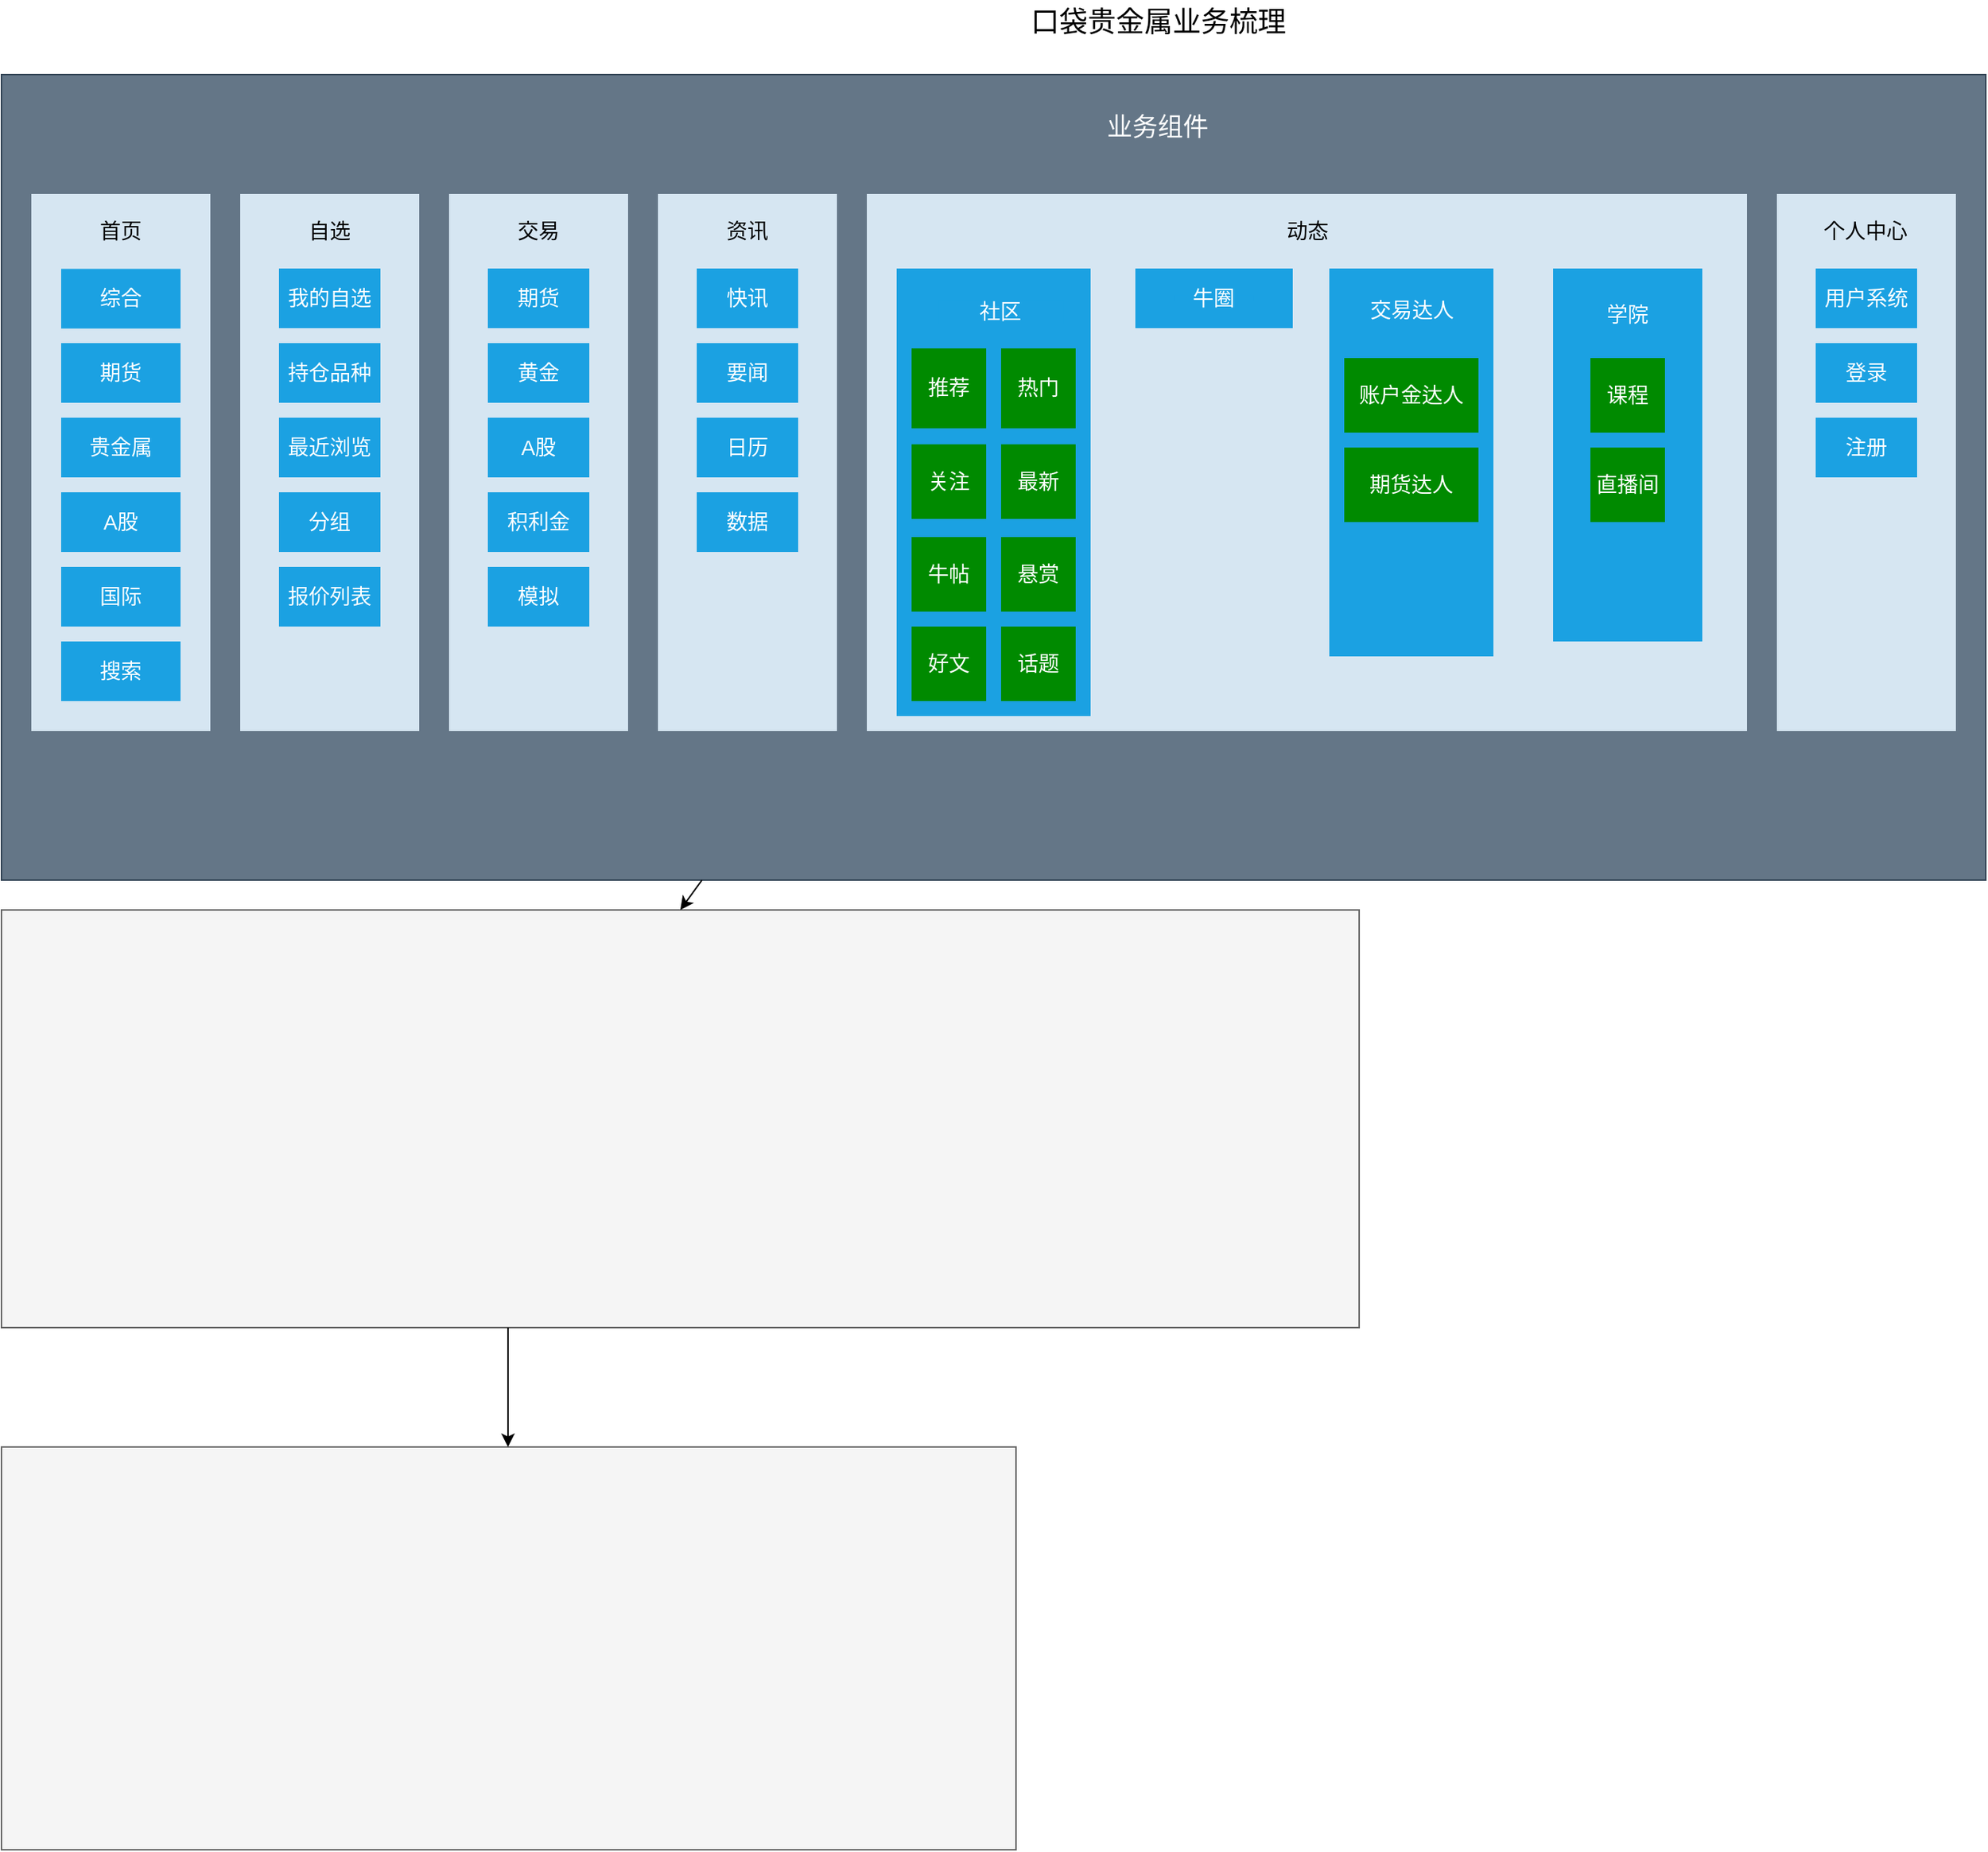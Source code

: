 <mxfile version="17.4.0" type="github">
  <diagram id="31p98_oL__xW8jrO6pc7" name="第 1 页">
    <mxGraphModel dx="1859" dy="921" grid="1" gridSize="10" guides="1" tooltips="1" connect="1" arrows="1" fold="1" page="1" pageScale="1" pageWidth="827" pageHeight="1169" math="0" shadow="0">
      <root>
        <mxCell id="0" />
        <mxCell id="1" parent="0" />
        <mxCell id="XOXXFUQoiVnGKIvhB3Gf-1" value="" style="rounded=0;whiteSpace=wrap;html=1;fillColor=#647687;strokeColor=#314354;fontColor=#ffffff;" vertex="1" parent="1">
          <mxGeometry x="80" y="80" width="1330" height="540" as="geometry" />
        </mxCell>
        <mxCell id="XOXXFUQoiVnGKIvhB3Gf-2" value="" style="rounded=0;whiteSpace=wrap;html=1;fillColor=#f5f5f5;strokeColor=#666666;fontColor=#333333;" vertex="1" parent="1">
          <mxGeometry x="80" y="640" width="910" height="280" as="geometry" />
        </mxCell>
        <mxCell id="XOXXFUQoiVnGKIvhB3Gf-3" value="" style="rounded=0;whiteSpace=wrap;html=1;fillColor=#f5f5f5;strokeColor=#666666;fontColor=#333333;" vertex="1" parent="1">
          <mxGeometry x="80" y="1000" width="680" height="270" as="geometry" />
        </mxCell>
        <mxCell id="XOXXFUQoiVnGKIvhB3Gf-4" style="edgeStyle=orthogonalEdgeStyle;rounded=0;orthogonalLoop=1;jettySize=auto;html=1;exitX=0.5;exitY=1;exitDx=0;exitDy=0;" edge="1" parent="1" source="XOXXFUQoiVnGKIvhB3Gf-1" target="XOXXFUQoiVnGKIvhB3Gf-1">
          <mxGeometry relative="1" as="geometry" />
        </mxCell>
        <mxCell id="XOXXFUQoiVnGKIvhB3Gf-5" value="" style="endArrow=classic;html=1;rounded=0;entryX=0.5;entryY=0;entryDx=0;entryDy=0;" edge="1" parent="1" source="XOXXFUQoiVnGKIvhB3Gf-1" target="XOXXFUQoiVnGKIvhB3Gf-2">
          <mxGeometry width="50" height="50" relative="1" as="geometry">
            <mxPoint x="390" y="420" as="sourcePoint" />
            <mxPoint x="420" y="630" as="targetPoint" />
          </mxGeometry>
        </mxCell>
        <mxCell id="XOXXFUQoiVnGKIvhB3Gf-6" value="" style="endArrow=classic;html=1;rounded=0;entryX=0.5;entryY=0;entryDx=0;entryDy=0;" edge="1" parent="1">
          <mxGeometry width="50" height="50" relative="1" as="geometry">
            <mxPoint x="419.5" y="920" as="sourcePoint" />
            <mxPoint x="419.5" y="1000" as="targetPoint" />
          </mxGeometry>
        </mxCell>
        <mxCell id="XOXXFUQoiVnGKIvhB3Gf-7" value="&lt;font style=&quot;font-size: 19px&quot;&gt;口袋贵金属业务梳理&lt;/font&gt;" style="text;html=1;strokeColor=none;fillColor=none;align=center;verticalAlign=middle;whiteSpace=wrap;rounded=0;" vertex="1" parent="1">
          <mxGeometry x="732.5" y="30" width="245" height="30" as="geometry" />
        </mxCell>
        <mxCell id="XOXXFUQoiVnGKIvhB3Gf-8" value="&lt;font style=&quot;font-size: 17px&quot;&gt;业务组件&lt;/font&gt;" style="text;html=1;strokeColor=none;fillColor=none;align=center;verticalAlign=middle;whiteSpace=wrap;rounded=0;fontSize=19;fontColor=#FFFFFF;" vertex="1" parent="1">
          <mxGeometry x="790" y="100" width="130" height="30" as="geometry" />
        </mxCell>
        <mxCell id="XOXXFUQoiVnGKIvhB3Gf-31" value="" style="group" vertex="1" connectable="0" parent="1">
          <mxGeometry x="100" y="160" width="100" height="360" as="geometry" />
        </mxCell>
        <mxCell id="XOXXFUQoiVnGKIvhB3Gf-9" value="" style="rounded=0;whiteSpace=wrap;html=1;fontSize=17;fontColor=#333333;fillColor=#D6E6F2;strokeColor=none;" vertex="1" parent="XOXXFUQoiVnGKIvhB3Gf-31">
          <mxGeometry width="120" height="360.0" as="geometry" />
        </mxCell>
        <mxCell id="XOXXFUQoiVnGKIvhB3Gf-10" value="&lt;font style=&quot;font-size: 14px&quot;&gt;首页&lt;/font&gt;" style="text;html=1;strokeColor=none;fillColor=none;align=center;verticalAlign=middle;whiteSpace=wrap;rounded=0;fontSize=17;fontColor=#000000;" vertex="1" parent="XOXXFUQoiVnGKIvhB3Gf-31">
          <mxGeometry x="45" y="10" width="30" height="30" as="geometry" />
        </mxCell>
        <mxCell id="XOXXFUQoiVnGKIvhB3Gf-163" value="综合" style="text;html=1;strokeColor=none;fillColor=#1ba1e2;align=center;verticalAlign=middle;whiteSpace=wrap;rounded=0;glass=0;fontSize=14;fontColor=#ffffff;" vertex="1" parent="XOXXFUQoiVnGKIvhB3Gf-31">
          <mxGeometry x="20" y="50.233" width="80" height="40" as="geometry" />
        </mxCell>
        <mxCell id="XOXXFUQoiVnGKIvhB3Gf-165" value="期货" style="text;html=1;strokeColor=none;fillColor=#1ba1e2;align=center;verticalAlign=middle;whiteSpace=wrap;rounded=0;glass=0;fontSize=14;fontColor=#ffffff;" vertex="1" parent="XOXXFUQoiVnGKIvhB3Gf-31">
          <mxGeometry x="20" y="100" width="80" height="40" as="geometry" />
        </mxCell>
        <mxCell id="XOXXFUQoiVnGKIvhB3Gf-167" value="贵金属" style="text;html=1;strokeColor=none;fillColor=#1ba1e2;align=center;verticalAlign=middle;whiteSpace=wrap;rounded=0;glass=0;fontSize=14;fontColor=#ffffff;" vertex="1" parent="XOXXFUQoiVnGKIvhB3Gf-31">
          <mxGeometry x="20" y="150" width="80" height="40" as="geometry" />
        </mxCell>
        <mxCell id="XOXXFUQoiVnGKIvhB3Gf-168" value="A股" style="text;html=1;strokeColor=none;fillColor=#1ba1e2;align=center;verticalAlign=middle;whiteSpace=wrap;rounded=0;glass=0;fontSize=14;fontColor=#ffffff;" vertex="1" parent="XOXXFUQoiVnGKIvhB3Gf-31">
          <mxGeometry x="20" y="200" width="80" height="40" as="geometry" />
        </mxCell>
        <mxCell id="XOXXFUQoiVnGKIvhB3Gf-169" value="国际" style="text;html=1;strokeColor=none;fillColor=#1ba1e2;align=center;verticalAlign=middle;whiteSpace=wrap;rounded=0;glass=0;fontSize=14;fontColor=#ffffff;" vertex="1" parent="XOXXFUQoiVnGKIvhB3Gf-31">
          <mxGeometry x="20" y="250" width="80" height="40" as="geometry" />
        </mxCell>
        <mxCell id="XOXXFUQoiVnGKIvhB3Gf-170" value="搜索" style="text;html=1;strokeColor=none;fillColor=#1ba1e2;align=center;verticalAlign=middle;whiteSpace=wrap;rounded=0;glass=0;fontSize=14;fontColor=#ffffff;" vertex="1" parent="XOXXFUQoiVnGKIvhB3Gf-31">
          <mxGeometry x="20" y="300" width="80" height="40" as="geometry" />
        </mxCell>
        <mxCell id="XOXXFUQoiVnGKIvhB3Gf-32" value="" style="group" vertex="1" connectable="0" parent="1">
          <mxGeometry x="240" y="160" width="120" height="360" as="geometry" />
        </mxCell>
        <mxCell id="XOXXFUQoiVnGKIvhB3Gf-33" value="" style="rounded=0;whiteSpace=wrap;html=1;fontSize=17;fontColor=#333333;fillColor=#D6E6F2;strokeColor=none;" vertex="1" parent="XOXXFUQoiVnGKIvhB3Gf-32">
          <mxGeometry width="120" height="360" as="geometry" />
        </mxCell>
        <mxCell id="XOXXFUQoiVnGKIvhB3Gf-34" value="&lt;span style=&quot;font-size: 14px&quot;&gt;自选&lt;/span&gt;" style="text;html=1;strokeColor=none;fillColor=none;align=center;verticalAlign=middle;whiteSpace=wrap;rounded=0;fontSize=17;fontColor=#000000;" vertex="1" parent="XOXXFUQoiVnGKIvhB3Gf-32">
          <mxGeometry x="42" y="10" width="36.0" height="30" as="geometry" />
        </mxCell>
        <mxCell id="XOXXFUQoiVnGKIvhB3Gf-171" value="我的自选" style="text;html=1;strokeColor=none;fillColor=#1ba1e2;align=center;verticalAlign=middle;whiteSpace=wrap;rounded=0;glass=0;fontSize=14;fontColor=#ffffff;" vertex="1" parent="XOXXFUQoiVnGKIvhB3Gf-32">
          <mxGeometry x="26" y="50" width="68" height="40" as="geometry" />
        </mxCell>
        <mxCell id="XOXXFUQoiVnGKIvhB3Gf-172" value="持仓品种" style="text;html=1;strokeColor=none;fillColor=#1ba1e2;align=center;verticalAlign=middle;whiteSpace=wrap;rounded=0;glass=0;fontSize=14;fontColor=#ffffff;" vertex="1" parent="XOXXFUQoiVnGKIvhB3Gf-32">
          <mxGeometry x="26" y="100" width="68" height="40" as="geometry" />
        </mxCell>
        <mxCell id="XOXXFUQoiVnGKIvhB3Gf-173" value="最近浏览" style="text;html=1;strokeColor=none;fillColor=#1ba1e2;align=center;verticalAlign=middle;whiteSpace=wrap;rounded=0;glass=0;fontSize=14;fontColor=#ffffff;" vertex="1" parent="XOXXFUQoiVnGKIvhB3Gf-32">
          <mxGeometry x="26" y="150" width="68" height="40" as="geometry" />
        </mxCell>
        <mxCell id="XOXXFUQoiVnGKIvhB3Gf-174" value="分组" style="text;html=1;strokeColor=none;fillColor=#1ba1e2;align=center;verticalAlign=middle;whiteSpace=wrap;rounded=0;glass=0;fontSize=14;fontColor=#ffffff;" vertex="1" parent="XOXXFUQoiVnGKIvhB3Gf-32">
          <mxGeometry x="26" y="200" width="68" height="40" as="geometry" />
        </mxCell>
        <mxCell id="XOXXFUQoiVnGKIvhB3Gf-175" value="报价列表" style="text;html=1;strokeColor=none;fillColor=#1ba1e2;align=center;verticalAlign=middle;whiteSpace=wrap;rounded=0;glass=0;fontSize=14;fontColor=#ffffff;" vertex="1" parent="XOXXFUQoiVnGKIvhB3Gf-32">
          <mxGeometry x="26" y="250" width="68" height="40" as="geometry" />
        </mxCell>
        <mxCell id="XOXXFUQoiVnGKIvhB3Gf-86" value="" style="group;fillColor=#1B1D1F;strokeColor=none;" vertex="1" connectable="0" parent="1">
          <mxGeometry x="660" y="160" width="590" height="360" as="geometry" />
        </mxCell>
        <mxCell id="XOXXFUQoiVnGKIvhB3Gf-87" value="" style="rounded=0;whiteSpace=wrap;html=1;fontSize=17;fillColor=#D6E6F2;strokeColor=none;" vertex="1" parent="XOXXFUQoiVnGKIvhB3Gf-86">
          <mxGeometry width="590" height="360" as="geometry" />
        </mxCell>
        <mxCell id="XOXXFUQoiVnGKIvhB3Gf-88" value="&lt;font style=&quot;font-size: 14px&quot;&gt;动态&lt;/font&gt;" style="text;html=1;strokeColor=none;fillColor=none;align=center;verticalAlign=middle;whiteSpace=wrap;rounded=0;fontSize=17;fontColor=#000000;" vertex="1" parent="XOXXFUQoiVnGKIvhB3Gf-86">
          <mxGeometry x="206.5" y="10" width="177.0" height="30" as="geometry" />
        </mxCell>
        <mxCell id="XOXXFUQoiVnGKIvhB3Gf-92" value="" style="group;fillColor=#1ba1e2;strokeColor=none;rounded=0;glass=0;fontColor=#ffffff;" vertex="1" connectable="0" parent="XOXXFUQoiVnGKIvhB3Gf-86">
          <mxGeometry x="180" y="50" width="105.5" height="40" as="geometry" />
        </mxCell>
        <mxCell id="XOXXFUQoiVnGKIvhB3Gf-94" value="牛圈" style="text;html=1;strokeColor=none;fillColor=#1ba1e2;align=center;verticalAlign=middle;whiteSpace=wrap;rounded=0;fontSize=14;fontColor=#ffffff;" vertex="1" parent="XOXXFUQoiVnGKIvhB3Gf-92">
          <mxGeometry x="26.37" y="18.333" width="52.75" height="3.333" as="geometry" />
        </mxCell>
        <mxCell id="XOXXFUQoiVnGKIvhB3Gf-95" value="" style="group" vertex="1" connectable="0" parent="XOXXFUQoiVnGKIvhB3Gf-86">
          <mxGeometry x="310" y="50" width="110" height="260" as="geometry" />
        </mxCell>
        <mxCell id="XOXXFUQoiVnGKIvhB3Gf-96" value="" style="rounded=0;whiteSpace=wrap;html=1;fontSize=14;fillColor=#1ba1e2;strokeColor=none;fontColor=#ffffff;" vertex="1" parent="XOXXFUQoiVnGKIvhB3Gf-95">
          <mxGeometry width="110" height="260" as="geometry" />
        </mxCell>
        <mxCell id="XOXXFUQoiVnGKIvhB3Gf-97" value="交易达人" style="text;html=1;strokeColor=none;fillColor=none;align=center;verticalAlign=middle;whiteSpace=wrap;rounded=0;fontSize=14;fontColor=#FFFFFF;" vertex="1" parent="XOXXFUQoiVnGKIvhB3Gf-95">
          <mxGeometry x="13.75" y="20" width="82.5" height="15" as="geometry" />
        </mxCell>
        <mxCell id="XOXXFUQoiVnGKIvhB3Gf-207" value="账户金达人" style="text;html=1;strokeColor=none;fillColor=#008a00;align=center;verticalAlign=middle;whiteSpace=wrap;rounded=0;glass=0;fontSize=14;fontColor=#ffffff;" vertex="1" parent="XOXXFUQoiVnGKIvhB3Gf-95">
          <mxGeometry x="10" y="60" width="90" height="50" as="geometry" />
        </mxCell>
        <mxCell id="XOXXFUQoiVnGKIvhB3Gf-232" value="期货达人" style="text;html=1;strokeColor=none;fillColor=#008a00;align=center;verticalAlign=middle;whiteSpace=wrap;rounded=0;glass=0;fontSize=14;fontColor=#ffffff;" vertex="1" parent="XOXXFUQoiVnGKIvhB3Gf-95">
          <mxGeometry x="10" y="120" width="90" height="50" as="geometry" />
        </mxCell>
        <mxCell id="XOXXFUQoiVnGKIvhB3Gf-98" value="" style="group" vertex="1" connectable="0" parent="XOXXFUQoiVnGKIvhB3Gf-86">
          <mxGeometry x="460" y="50" width="100" height="250" as="geometry" />
        </mxCell>
        <mxCell id="XOXXFUQoiVnGKIvhB3Gf-99" value="" style="rounded=0;whiteSpace=wrap;html=1;fontSize=14;fillColor=#1ba1e2;strokeColor=none;fontColor=#ffffff;" vertex="1" parent="XOXXFUQoiVnGKIvhB3Gf-98">
          <mxGeometry width="100.0" height="250" as="geometry" />
        </mxCell>
        <mxCell id="XOXXFUQoiVnGKIvhB3Gf-100" value="学院" style="text;html=1;strokeColor=none;fillColor=none;align=center;verticalAlign=middle;whiteSpace=wrap;rounded=0;fontSize=14;fontColor=#FFFFFF;" vertex="1" parent="XOXXFUQoiVnGKIvhB3Gf-98">
          <mxGeometry x="20" width="60" height="62.5" as="geometry" />
        </mxCell>
        <mxCell id="XOXXFUQoiVnGKIvhB3Gf-137" value="课程" style="text;html=1;strokeColor=none;fillColor=#008a00;align=center;verticalAlign=middle;whiteSpace=wrap;rounded=0;glass=0;fontSize=14;fontColor=#ffffff;" vertex="1" parent="XOXXFUQoiVnGKIvhB3Gf-98">
          <mxGeometry x="25" y="60" width="50" height="50" as="geometry" />
        </mxCell>
        <mxCell id="XOXXFUQoiVnGKIvhB3Gf-161" value="直播间" style="text;html=1;strokeColor=none;fillColor=#008a00;align=center;verticalAlign=middle;whiteSpace=wrap;rounded=0;glass=0;fontSize=14;fontColor=#ffffff;" vertex="1" parent="XOXXFUQoiVnGKIvhB3Gf-98">
          <mxGeometry x="25" y="120" width="50" height="50" as="geometry" />
        </mxCell>
        <mxCell id="XOXXFUQoiVnGKIvhB3Gf-89" value="" style="group;fillColor=none;" vertex="1" connectable="0" parent="XOXXFUQoiVnGKIvhB3Gf-86">
          <mxGeometry x="20" y="50" width="140" height="300" as="geometry" />
        </mxCell>
        <mxCell id="XOXXFUQoiVnGKIvhB3Gf-90" value="" style="rounded=0;whiteSpace=wrap;html=1;fontSize=14;fillColor=#1ba1e2;strokeColor=none;fontColor=#ffffff;" vertex="1" parent="XOXXFUQoiVnGKIvhB3Gf-89">
          <mxGeometry width="130" height="300" as="geometry" />
        </mxCell>
        <mxCell id="XOXXFUQoiVnGKIvhB3Gf-91" value="社区" style="text;html=1;strokeColor=none;fillColor=#1ba1e2;align=center;verticalAlign=middle;whiteSpace=wrap;rounded=0;fontSize=14;fontColor=#ffffff;spacing=0;" vertex="1" parent="XOXXFUQoiVnGKIvhB3Gf-89">
          <mxGeometry x="28.416" y="21.429" width="83.168" height="16.071" as="geometry" />
        </mxCell>
        <mxCell id="XOXXFUQoiVnGKIvhB3Gf-122" value="推荐" style="text;html=1;strokeColor=none;fillColor=#008a00;align=center;verticalAlign=middle;whiteSpace=wrap;rounded=0;glass=0;fontSize=14;fontColor=#ffffff;" vertex="1" parent="XOXXFUQoiVnGKIvhB3Gf-89">
          <mxGeometry x="10" y="53.571" width="50" height="53.571" as="geometry" />
        </mxCell>
        <mxCell id="XOXXFUQoiVnGKIvhB3Gf-125" value="热门" style="text;html=1;strokeColor=none;fillColor=#008a00;align=center;verticalAlign=middle;whiteSpace=wrap;rounded=0;glass=0;fontSize=14;fontColor=#ffffff;" vertex="1" parent="XOXXFUQoiVnGKIvhB3Gf-89">
          <mxGeometry x="70" y="53.571" width="50" height="53.571" as="geometry" />
        </mxCell>
        <mxCell id="XOXXFUQoiVnGKIvhB3Gf-126" value="关注" style="text;html=1;strokeColor=none;fillColor=#008a00;align=center;verticalAlign=middle;whiteSpace=wrap;rounded=0;glass=0;fontSize=14;fontColor=#ffffff;" vertex="1" parent="XOXXFUQoiVnGKIvhB3Gf-89">
          <mxGeometry x="10" y="117.853" width="50" height="50" as="geometry" />
        </mxCell>
        <mxCell id="XOXXFUQoiVnGKIvhB3Gf-127" value="最新" style="text;html=1;strokeColor=none;fillColor=#008a00;align=center;verticalAlign=middle;whiteSpace=wrap;rounded=0;glass=0;fontSize=14;fontColor=#ffffff;" vertex="1" parent="XOXXFUQoiVnGKIvhB3Gf-89">
          <mxGeometry x="70" y="117.853" width="50" height="50" as="geometry" />
        </mxCell>
        <mxCell id="XOXXFUQoiVnGKIvhB3Gf-128" value="牛帖" style="text;html=1;strokeColor=none;fillColor=#008a00;align=center;verticalAlign=middle;whiteSpace=wrap;rounded=0;glass=0;fontSize=14;fontColor=#ffffff;" vertex="1" parent="XOXXFUQoiVnGKIvhB3Gf-89">
          <mxGeometry x="10" y="179.999" width="50" height="50" as="geometry" />
        </mxCell>
        <mxCell id="XOXXFUQoiVnGKIvhB3Gf-129" value="悬赏" style="text;html=1;strokeColor=none;fillColor=#008a00;align=center;verticalAlign=middle;whiteSpace=wrap;rounded=0;glass=0;fontSize=14;fontColor=#ffffff;" vertex="1" parent="XOXXFUQoiVnGKIvhB3Gf-89">
          <mxGeometry x="70" y="179.999" width="50" height="50" as="geometry" />
        </mxCell>
        <mxCell id="XOXXFUQoiVnGKIvhB3Gf-134" value="好文" style="text;html=1;strokeColor=none;fillColor=#008a00;align=center;verticalAlign=middle;whiteSpace=wrap;rounded=0;glass=0;fontSize=14;fontColor=#ffffff;" vertex="1" parent="XOXXFUQoiVnGKIvhB3Gf-89">
          <mxGeometry x="10" y="240.004" width="50" height="50" as="geometry" />
        </mxCell>
        <mxCell id="XOXXFUQoiVnGKIvhB3Gf-233" value="话题" style="text;html=1;strokeColor=none;fillColor=#008a00;align=center;verticalAlign=middle;whiteSpace=wrap;rounded=0;glass=0;fontSize=14;fontColor=#ffffff;" vertex="1" parent="XOXXFUQoiVnGKIvhB3Gf-89">
          <mxGeometry x="70" y="240.004" width="50" height="50" as="geometry" />
        </mxCell>
        <mxCell id="XOXXFUQoiVnGKIvhB3Gf-176" value="" style="group" vertex="1" connectable="0" parent="1">
          <mxGeometry x="380" y="160" width="120" height="360" as="geometry" />
        </mxCell>
        <mxCell id="XOXXFUQoiVnGKIvhB3Gf-177" value="" style="rounded=0;whiteSpace=wrap;html=1;fontSize=17;fontColor=#333333;fillColor=#D6E6F2;strokeColor=none;" vertex="1" parent="XOXXFUQoiVnGKIvhB3Gf-176">
          <mxGeometry width="120" height="360" as="geometry" />
        </mxCell>
        <mxCell id="XOXXFUQoiVnGKIvhB3Gf-178" value="&lt;span style=&quot;font-size: 14px&quot;&gt;交易&lt;/span&gt;" style="text;html=1;strokeColor=none;fillColor=none;align=center;verticalAlign=middle;whiteSpace=wrap;rounded=0;fontSize=17;fontColor=#000000;" vertex="1" parent="XOXXFUQoiVnGKIvhB3Gf-176">
          <mxGeometry x="42" y="10" width="36.0" height="30" as="geometry" />
        </mxCell>
        <mxCell id="XOXXFUQoiVnGKIvhB3Gf-179" value="期货" style="text;html=1;strokeColor=none;fillColor=#1ba1e2;align=center;verticalAlign=middle;whiteSpace=wrap;rounded=0;glass=0;fontSize=14;fontColor=#ffffff;" vertex="1" parent="XOXXFUQoiVnGKIvhB3Gf-176">
          <mxGeometry x="26" y="50" width="68" height="40" as="geometry" />
        </mxCell>
        <mxCell id="XOXXFUQoiVnGKIvhB3Gf-180" value="黄金" style="text;html=1;strokeColor=none;fillColor=#1ba1e2;align=center;verticalAlign=middle;whiteSpace=wrap;rounded=0;glass=0;fontSize=14;fontColor=#ffffff;" vertex="1" parent="XOXXFUQoiVnGKIvhB3Gf-176">
          <mxGeometry x="26" y="100" width="68" height="40" as="geometry" />
        </mxCell>
        <mxCell id="XOXXFUQoiVnGKIvhB3Gf-181" value="A股" style="text;html=1;strokeColor=none;fillColor=#1ba1e2;align=center;verticalAlign=middle;whiteSpace=wrap;rounded=0;glass=0;fontSize=14;fontColor=#ffffff;" vertex="1" parent="XOXXFUQoiVnGKIvhB3Gf-176">
          <mxGeometry x="26" y="150" width="68" height="40" as="geometry" />
        </mxCell>
        <mxCell id="XOXXFUQoiVnGKIvhB3Gf-182" value="积利金" style="text;html=1;strokeColor=none;fillColor=#1ba1e2;align=center;verticalAlign=middle;whiteSpace=wrap;rounded=0;glass=0;fontSize=14;fontColor=#ffffff;" vertex="1" parent="XOXXFUQoiVnGKIvhB3Gf-176">
          <mxGeometry x="26" y="200" width="68" height="40" as="geometry" />
        </mxCell>
        <mxCell id="XOXXFUQoiVnGKIvhB3Gf-183" value="模拟" style="text;html=1;strokeColor=none;fillColor=#1ba1e2;align=center;verticalAlign=middle;whiteSpace=wrap;rounded=0;glass=0;fontSize=14;fontColor=#ffffff;" vertex="1" parent="XOXXFUQoiVnGKIvhB3Gf-176">
          <mxGeometry x="26" y="250" width="68" height="40" as="geometry" />
        </mxCell>
        <mxCell id="XOXXFUQoiVnGKIvhB3Gf-184" value="" style="group" vertex="1" connectable="0" parent="1">
          <mxGeometry x="520" y="160" width="120" height="360" as="geometry" />
        </mxCell>
        <mxCell id="XOXXFUQoiVnGKIvhB3Gf-185" value="" style="rounded=0;whiteSpace=wrap;html=1;fontSize=17;fontColor=#333333;fillColor=#D6E6F2;strokeColor=none;" vertex="1" parent="XOXXFUQoiVnGKIvhB3Gf-184">
          <mxGeometry width="120" height="360" as="geometry" />
        </mxCell>
        <mxCell id="XOXXFUQoiVnGKIvhB3Gf-186" value="&lt;span style=&quot;font-size: 14px&quot;&gt;资讯&lt;/span&gt;" style="text;html=1;strokeColor=none;fillColor=none;align=center;verticalAlign=middle;whiteSpace=wrap;rounded=0;fontSize=17;fontColor=#000000;" vertex="1" parent="XOXXFUQoiVnGKIvhB3Gf-184">
          <mxGeometry x="42" y="10" width="36.0" height="30" as="geometry" />
        </mxCell>
        <mxCell id="XOXXFUQoiVnGKIvhB3Gf-187" value="快讯" style="text;html=1;strokeColor=none;fillColor=#1ba1e2;align=center;verticalAlign=middle;whiteSpace=wrap;rounded=0;glass=0;fontSize=14;fontColor=#ffffff;" vertex="1" parent="XOXXFUQoiVnGKIvhB3Gf-184">
          <mxGeometry x="26" y="50" width="68" height="40" as="geometry" />
        </mxCell>
        <mxCell id="XOXXFUQoiVnGKIvhB3Gf-188" value="要闻" style="text;html=1;strokeColor=none;fillColor=#1ba1e2;align=center;verticalAlign=middle;whiteSpace=wrap;rounded=0;glass=0;fontSize=14;fontColor=#ffffff;" vertex="1" parent="XOXXFUQoiVnGKIvhB3Gf-184">
          <mxGeometry x="26" y="100" width="68" height="40" as="geometry" />
        </mxCell>
        <mxCell id="XOXXFUQoiVnGKIvhB3Gf-189" value="日历" style="text;html=1;strokeColor=none;fillColor=#1ba1e2;align=center;verticalAlign=middle;whiteSpace=wrap;rounded=0;glass=0;fontSize=14;fontColor=#ffffff;" vertex="1" parent="XOXXFUQoiVnGKIvhB3Gf-184">
          <mxGeometry x="26" y="150" width="68" height="40" as="geometry" />
        </mxCell>
        <mxCell id="XOXXFUQoiVnGKIvhB3Gf-190" value="数据" style="text;html=1;strokeColor=none;fillColor=#1ba1e2;align=center;verticalAlign=middle;whiteSpace=wrap;rounded=0;glass=0;fontSize=14;fontColor=#ffffff;" vertex="1" parent="XOXXFUQoiVnGKIvhB3Gf-184">
          <mxGeometry x="26" y="200" width="68" height="40" as="geometry" />
        </mxCell>
        <mxCell id="XOXXFUQoiVnGKIvhB3Gf-192" value="" style="group" vertex="1" connectable="0" parent="1">
          <mxGeometry x="1270" y="160" width="120" height="360" as="geometry" />
        </mxCell>
        <mxCell id="XOXXFUQoiVnGKIvhB3Gf-193" value="" style="rounded=0;whiteSpace=wrap;html=1;fontSize=17;fontColor=#333333;fillColor=#D6E6F2;strokeColor=none;" vertex="1" parent="XOXXFUQoiVnGKIvhB3Gf-192">
          <mxGeometry width="120" height="360" as="geometry" />
        </mxCell>
        <mxCell id="XOXXFUQoiVnGKIvhB3Gf-194" value="&lt;span style=&quot;font-size: 14px&quot;&gt;个人中心&lt;/span&gt;" style="text;html=1;strokeColor=none;fillColor=none;align=center;verticalAlign=middle;whiteSpace=wrap;rounded=0;fontSize=17;fontColor=#000000;" vertex="1" parent="XOXXFUQoiVnGKIvhB3Gf-192">
          <mxGeometry x="26" y="10" width="67" height="30" as="geometry" />
        </mxCell>
        <mxCell id="XOXXFUQoiVnGKIvhB3Gf-195" value="用户系统" style="text;html=1;strokeColor=none;fillColor=#1ba1e2;align=center;verticalAlign=middle;whiteSpace=wrap;rounded=0;glass=0;fontSize=14;fontColor=#ffffff;" vertex="1" parent="XOXXFUQoiVnGKIvhB3Gf-192">
          <mxGeometry x="26" y="50" width="68" height="40" as="geometry" />
        </mxCell>
        <mxCell id="XOXXFUQoiVnGKIvhB3Gf-196" value="登录" style="text;html=1;strokeColor=none;fillColor=#1ba1e2;align=center;verticalAlign=middle;whiteSpace=wrap;rounded=0;glass=0;fontSize=14;fontColor=#ffffff;" vertex="1" parent="XOXXFUQoiVnGKIvhB3Gf-192">
          <mxGeometry x="26" y="100" width="68" height="40" as="geometry" />
        </mxCell>
        <mxCell id="XOXXFUQoiVnGKIvhB3Gf-197" value="注册" style="text;html=1;strokeColor=none;fillColor=#1ba1e2;align=center;verticalAlign=middle;whiteSpace=wrap;rounded=0;glass=0;fontSize=14;fontColor=#ffffff;" vertex="1" parent="XOXXFUQoiVnGKIvhB3Gf-192">
          <mxGeometry x="26" y="150" width="68" height="40" as="geometry" />
        </mxCell>
      </root>
    </mxGraphModel>
  </diagram>
</mxfile>
